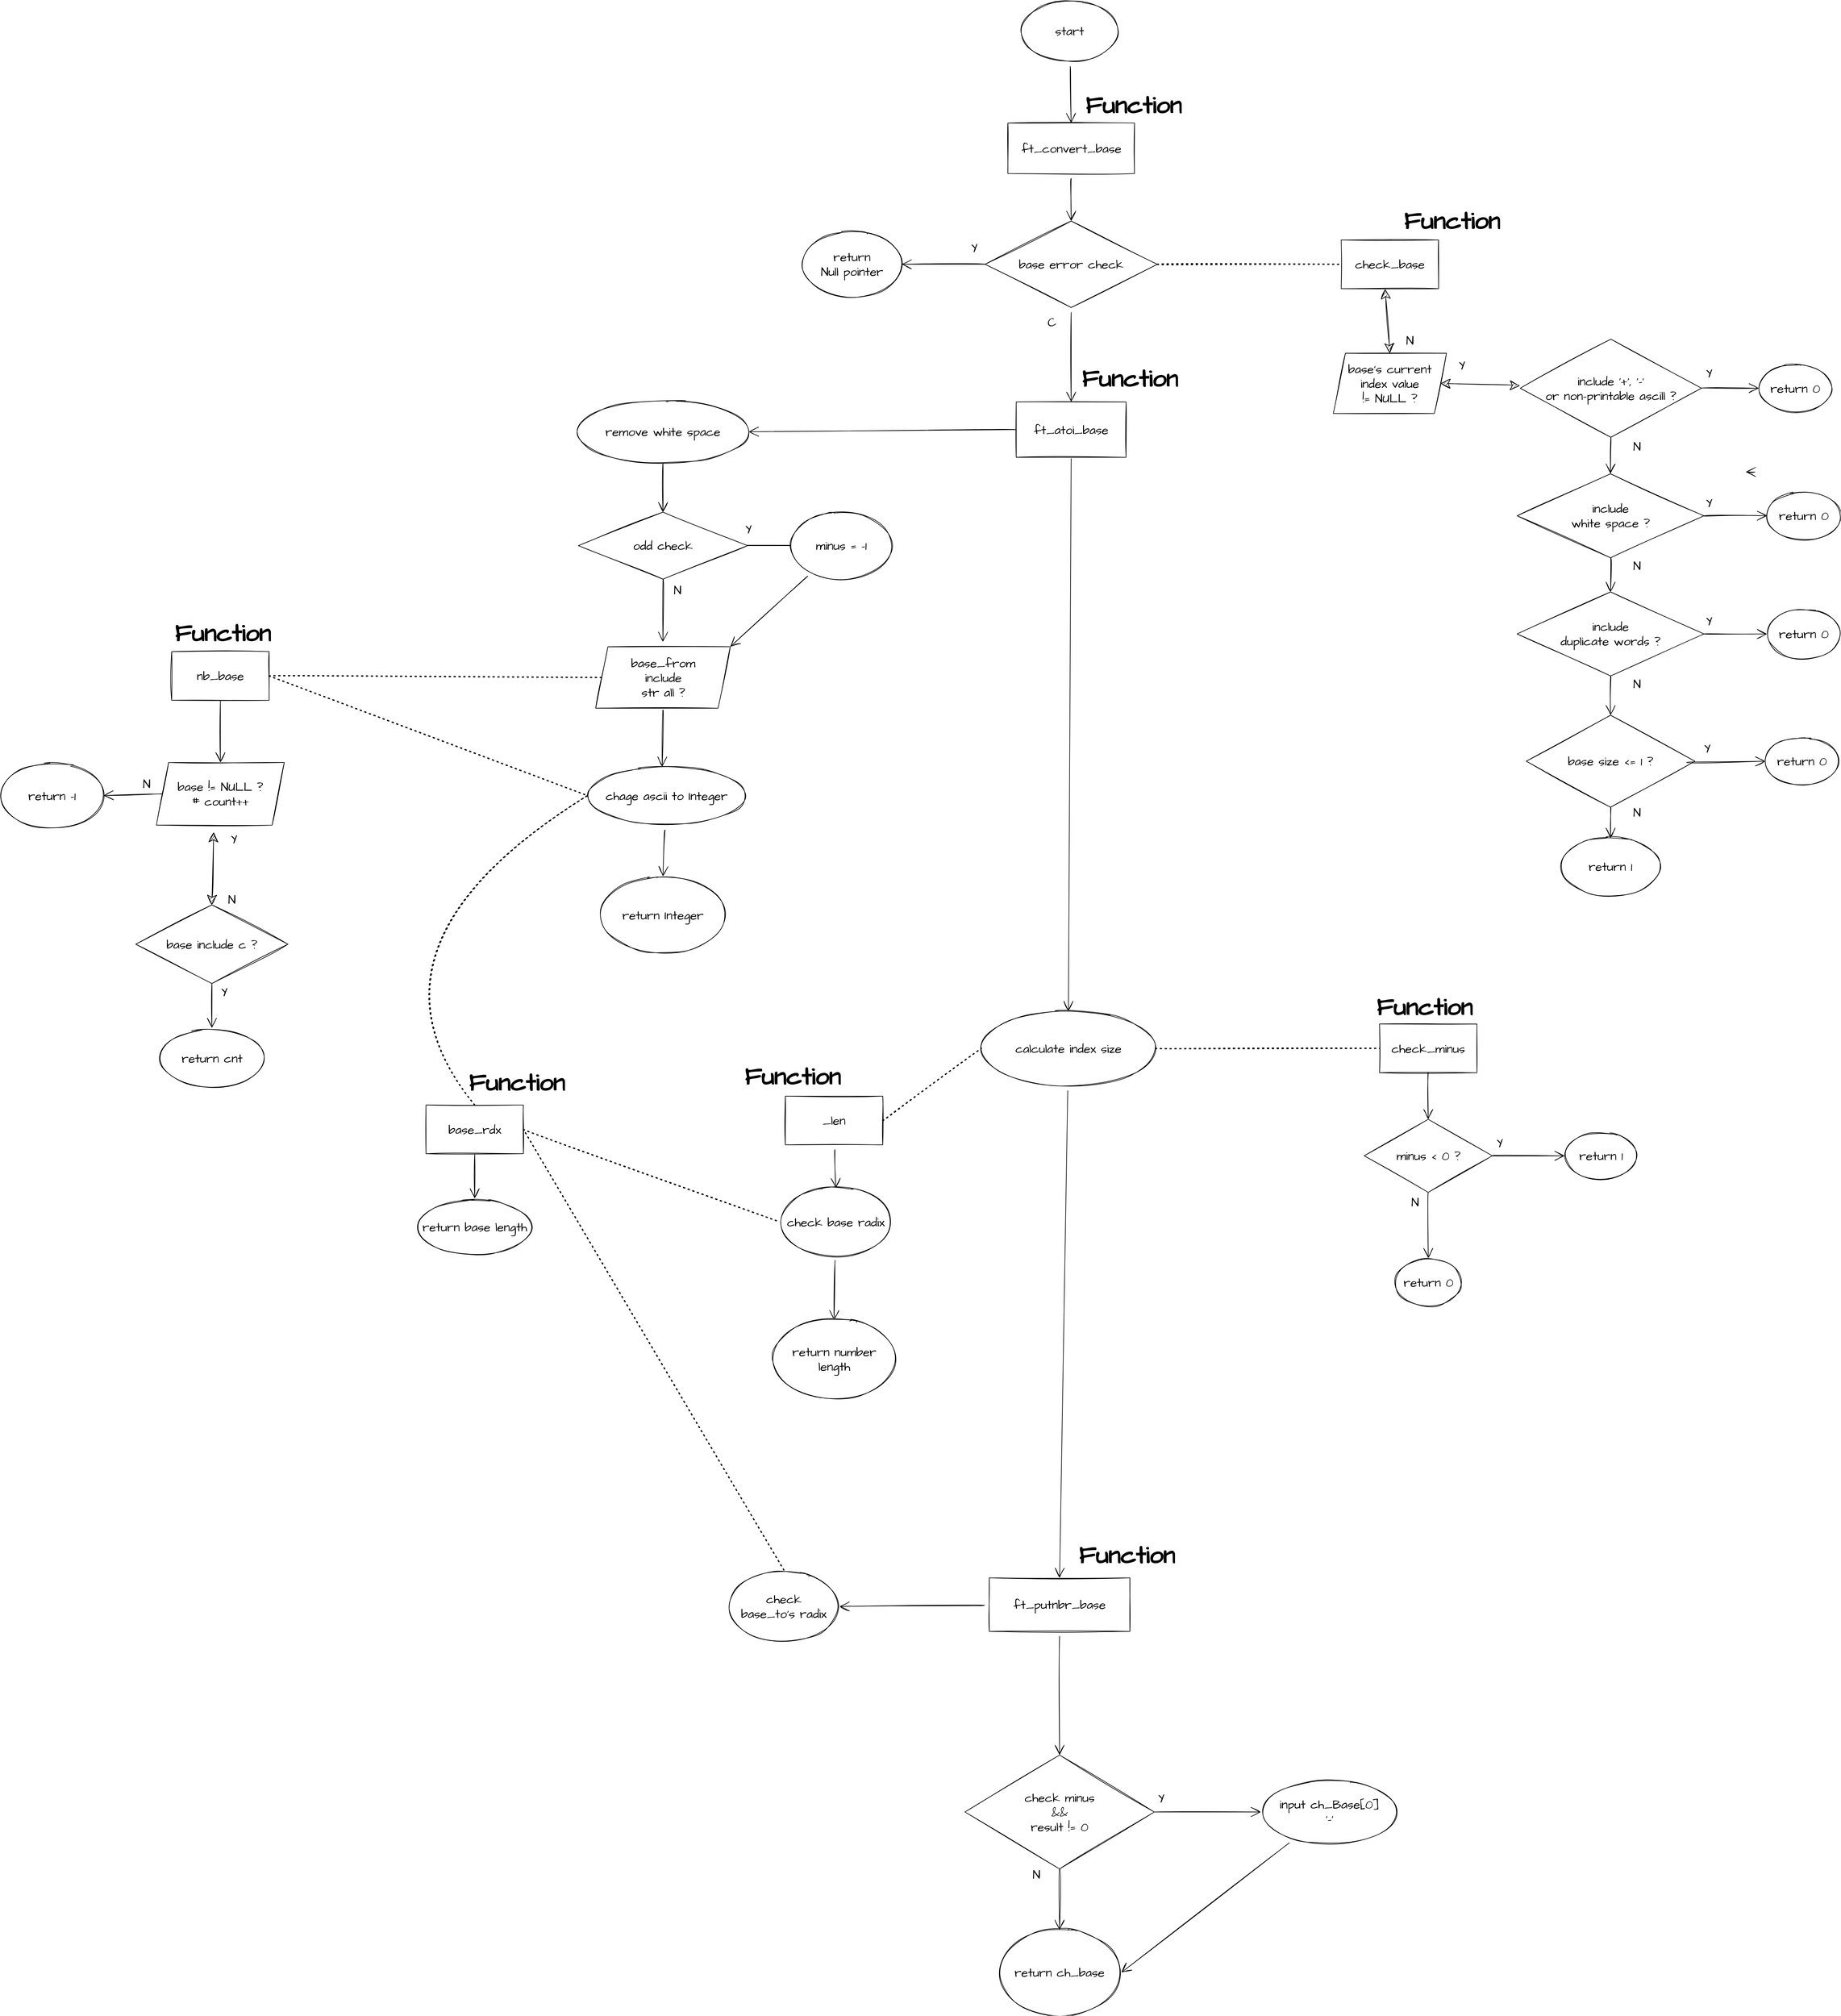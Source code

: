 <mxfile version="15.7.3" type="device"><diagram id="veEC_JtIz8u9BzYLYW18" name="페이지-1"><mxGraphModel dx="7887" dy="3720" grid="0" gridSize="10" guides="1" tooltips="1" connect="1" arrows="1" fold="1" page="0" pageScale="1" pageWidth="1200" pageHeight="1920" math="0" shadow="0"><root><mxCell id="0"/><mxCell id="1" parent="0"/><mxCell id="jV8zGRwDedwBna2_HU00-13" style="edgeStyle=none;curved=1;rounded=0;sketch=1;hachureGap=4;orthogonalLoop=1;jettySize=auto;html=1;entryX=0.5;entryY=0;entryDx=0;entryDy=0;fontFamily=Architects Daughter;fontSource=https%3A%2F%2Ffonts.googleapis.com%2Fcss%3Ffamily%3DArchitects%2BDaughter;fontSize=16;endArrow=open;startSize=14;endSize=14;sourcePerimeterSpacing=8;targetPerimeterSpacing=8;" parent="1" source="jV8zGRwDedwBna2_HU00-1" target="jV8zGRwDedwBna2_HU00-12" edge="1"><mxGeometry relative="1" as="geometry"/></mxCell><mxCell id="jV8zGRwDedwBna2_HU00-1" value="ft_convert_base" style="rounded=0;whiteSpace=wrap;html=1;sketch=1;hachureGap=4;fontFamily=Architects Daughter;fontSource=https%3A%2F%2Ffonts.googleapis.com%2Fcss%3Ffamily%3DArchitects%2BDaughter;fontSize=20;" parent="1" vertex="1"><mxGeometry x="183.5" y="-97" width="208" height="83" as="geometry"/></mxCell><mxCell id="jV8zGRwDedwBna2_HU00-112" style="edgeStyle=none;curved=1;rounded=0;sketch=1;hachureGap=4;orthogonalLoop=1;jettySize=auto;html=1;fontFamily=Architects Daughter;fontSource=https%3A%2F%2Ffonts.googleapis.com%2Fcss%3Ffamily%3DArchitects%2BDaughter;fontSize=16;endArrow=open;startSize=14;endSize=14;sourcePerimeterSpacing=8;targetPerimeterSpacing=8;entryX=0.5;entryY=0;entryDx=0;entryDy=0;" parent="1" source="jV8zGRwDedwBna2_HU00-2" target="6cKVBumlgFAwgVIyyJhV-28" edge="1"><mxGeometry relative="1" as="geometry"><mxPoint x="270" y="2570" as="targetPoint"/></mxGeometry></mxCell><mxCell id="jV8zGRwDedwBna2_HU00-114" style="edgeStyle=none;curved=1;rounded=0;sketch=1;hachureGap=4;orthogonalLoop=1;jettySize=auto;html=1;entryX=1;entryY=0.5;entryDx=0;entryDy=0;fontFamily=Architects Daughter;fontSource=https%3A%2F%2Ffonts.googleapis.com%2Fcss%3Ffamily%3DArchitects%2BDaughter;fontSize=16;endArrow=open;startSize=14;endSize=14;sourcePerimeterSpacing=8;targetPerimeterSpacing=8;" parent="1" source="jV8zGRwDedwBna2_HU00-2" target="6cKVBumlgFAwgVIyyJhV-24" edge="1"><mxGeometry relative="1" as="geometry"><mxPoint x="-119.0" y="2363.5" as="targetPoint"/></mxGeometry></mxCell><mxCell id="jV8zGRwDedwBna2_HU00-2" value="ft_putnbr_base" style="rounded=0;whiteSpace=wrap;html=1;sketch=1;hachureGap=4;fontFamily=Architects Daughter;fontSource=https%3A%2F%2Ffonts.googleapis.com%2Fcss%3Ffamily%3DArchitects%2BDaughter;fontSize=20;" parent="1" vertex="1"><mxGeometry x="153" y="2292" width="231" height="88" as="geometry"/></mxCell><mxCell id="jV8zGRwDedwBna2_HU00-99" style="edgeStyle=none;curved=1;rounded=0;sketch=1;hachureGap=4;orthogonalLoop=1;jettySize=auto;html=1;exitX=0.5;exitY=1;exitDx=0;exitDy=0;entryX=0.5;entryY=0;entryDx=0;entryDy=0;fontFamily=Architects Daughter;fontSource=https%3A%2F%2Ffonts.googleapis.com%2Fcss%3Ffamily%3DArchitects%2BDaughter;fontSize=16;endArrow=open;startSize=14;endSize=14;sourcePerimeterSpacing=8;targetPerimeterSpacing=8;" parent="1" source="jV8zGRwDedwBna2_HU00-3" target="jV8zGRwDedwBna2_HU00-98" edge="1"><mxGeometry relative="1" as="geometry"/></mxCell><mxCell id="jV8zGRwDedwBna2_HU00-3" value="check_minus" style="rounded=0;whiteSpace=wrap;html=1;sketch=1;hachureGap=4;fontFamily=Architects Daughter;fontSource=https%3A%2F%2Ffonts.googleapis.com%2Fcss%3Ffamily%3DArchitects%2BDaughter;fontSize=20;" parent="1" vertex="1"><mxGeometry x="794" y="1382.5" width="160" height="80" as="geometry"/></mxCell><mxCell id="jV8zGRwDedwBna2_HU00-49" style="edgeStyle=none;curved=1;rounded=0;sketch=1;hachureGap=4;orthogonalLoop=1;jettySize=auto;html=1;exitX=0;exitY=0.5;exitDx=0;exitDy=0;entryX=1;entryY=0.5;entryDx=0;entryDy=0;fontFamily=Architects Daughter;fontSource=https%3A%2F%2Ffonts.googleapis.com%2Fcss%3Ffamily%3DArchitects%2BDaughter;fontSize=16;endArrow=open;startSize=14;endSize=14;sourcePerimeterSpacing=8;targetPerimeterSpacing=8;" parent="1" source="jV8zGRwDedwBna2_HU00-4" target="jV8zGRwDedwBna2_HU00-48" edge="1"><mxGeometry relative="1" as="geometry"/></mxCell><mxCell id="jV8zGRwDedwBna2_HU00-84" style="edgeStyle=none;curved=1;rounded=0;sketch=1;hachureGap=4;orthogonalLoop=1;jettySize=auto;html=1;exitX=0.5;exitY=1;exitDx=0;exitDy=0;entryX=0.5;entryY=0;entryDx=0;entryDy=0;fontFamily=Architects Daughter;fontSource=https%3A%2F%2Ffonts.googleapis.com%2Fcss%3Ffamily%3DArchitects%2BDaughter;fontSize=16;endArrow=open;startSize=14;endSize=14;sourcePerimeterSpacing=8;targetPerimeterSpacing=8;" parent="1" source="jV8zGRwDedwBna2_HU00-4" target="jV8zGRwDedwBna2_HU00-83" edge="1"><mxGeometry relative="1" as="geometry"/></mxCell><mxCell id="jV8zGRwDedwBna2_HU00-4" value="ft_atoi_base" style="rounded=0;whiteSpace=wrap;html=1;sketch=1;hachureGap=4;fontFamily=Architects Daughter;fontSource=https%3A%2F%2Ffonts.googleapis.com%2Fcss%3Ffamily%3DArchitects%2BDaughter;fontSize=20;" parent="1" vertex="1"><mxGeometry x="197.25" y="361" width="180.5" height="91" as="geometry"/></mxCell><mxCell id="jV8zGRwDedwBna2_HU00-68" style="edgeStyle=none;curved=1;rounded=0;sketch=1;hachureGap=4;orthogonalLoop=1;jettySize=auto;html=1;exitX=0.5;exitY=1;exitDx=0;exitDy=0;entryX=0.5;entryY=0;entryDx=0;entryDy=0;fontFamily=Architects Daughter;fontSource=https%3A%2F%2Ffonts.googleapis.com%2Fcss%3Ffamily%3DArchitects%2BDaughter;fontSize=16;endArrow=open;startSize=14;endSize=14;sourcePerimeterSpacing=8;targetPerimeterSpacing=8;" parent="1" source="jV8zGRwDedwBna2_HU00-5" target="jV8zGRwDedwBna2_HU00-66" edge="1"><mxGeometry relative="1" as="geometry"/></mxCell><mxCell id="jV8zGRwDedwBna2_HU00-5" value="nb_base" style="rounded=0;whiteSpace=wrap;html=1;sketch=1;hachureGap=4;fontFamily=Architects Daughter;fontSource=https%3A%2F%2Ffonts.googleapis.com%2Fcss%3Ffamily%3DArchitects%2BDaughter;fontSize=20;" parent="1" vertex="1"><mxGeometry x="-1190" y="771" width="160" height="80" as="geometry"/></mxCell><mxCell id="jV8zGRwDedwBna2_HU00-6" value="check_base" style="rounded=0;whiteSpace=wrap;html=1;sketch=1;hachureGap=4;fontFamily=Architects Daughter;fontSource=https%3A%2F%2Ffonts.googleapis.com%2Fcss%3Ffamily%3DArchitects%2BDaughter;fontSize=20;" parent="1" vertex="1"><mxGeometry x="731" y="95" width="160" height="80" as="geometry"/></mxCell><mxCell id="jV8zGRwDedwBna2_HU00-88" style="edgeStyle=none;curved=1;rounded=0;sketch=1;hachureGap=4;orthogonalLoop=1;jettySize=auto;html=1;exitX=0.5;exitY=1;exitDx=0;exitDy=0;entryX=0.5;entryY=0;entryDx=0;entryDy=0;fontFamily=Architects Daughter;fontSource=https%3A%2F%2Ffonts.googleapis.com%2Fcss%3Ffamily%3DArchitects%2BDaughter;fontSize=16;endArrow=open;startSize=14;endSize=14;sourcePerimeterSpacing=8;targetPerimeterSpacing=8;" parent="1" source="6cKVBumlgFAwgVIyyJhV-11" target="jV8zGRwDedwBna2_HU00-89" edge="1"><mxGeometry relative="1" as="geometry"><mxPoint x="-1065.25" y="1915" as="targetPoint"/></mxGeometry></mxCell><mxCell id="6cKVBumlgFAwgVIyyJhV-19" style="edgeStyle=none;curved=1;rounded=0;sketch=1;hachureGap=4;orthogonalLoop=1;jettySize=auto;html=1;entryX=0.5;entryY=0;entryDx=0;entryDy=0;fontFamily=Architects Daughter;fontSource=https%3A%2F%2Ffonts.googleapis.com%2Fcss%3Ffamily%3DArchitects%2BDaughter;fontSize=16;endArrow=open;startSize=14;endSize=14;sourcePerimeterSpacing=8;targetPerimeterSpacing=8;" edge="1" parent="1" source="jV8zGRwDedwBna2_HU00-7" target="6cKVBumlgFAwgVIyyJhV-17"><mxGeometry relative="1" as="geometry"/></mxCell><mxCell id="jV8zGRwDedwBna2_HU00-7" value="_len" style="rounded=0;whiteSpace=wrap;html=1;sketch=1;hachureGap=4;fontFamily=Architects Daughter;fontSource=https%3A%2F%2Ffonts.googleapis.com%2Fcss%3Ffamily%3DArchitects%2BDaughter;fontSize=20;" parent="1" vertex="1"><mxGeometry x="-182" y="1501" width="160" height="80" as="geometry"/></mxCell><mxCell id="jV8zGRwDedwBna2_HU00-9" style="edgeStyle=none;curved=1;rounded=0;sketch=1;hachureGap=4;orthogonalLoop=1;jettySize=auto;html=1;entryX=0.5;entryY=0;entryDx=0;entryDy=0;fontFamily=Architects Daughter;fontSource=https%3A%2F%2Ffonts.googleapis.com%2Fcss%3Ffamily%3DArchitects%2BDaughter;fontSize=16;endArrow=open;startSize=14;endSize=14;sourcePerimeterSpacing=8;targetPerimeterSpacing=8;" parent="1" source="jV8zGRwDedwBna2_HU00-8" target="jV8zGRwDedwBna2_HU00-1" edge="1"><mxGeometry relative="1" as="geometry"/></mxCell><mxCell id="jV8zGRwDedwBna2_HU00-8" value="start" style="ellipse;whiteSpace=wrap;html=1;sketch=1;hachureGap=4;fontFamily=Architects Daughter;fontSource=https%3A%2F%2Ffonts.googleapis.com%2Fcss%3Ffamily%3DArchitects%2BDaughter;fontSize=20;" parent="1" vertex="1"><mxGeometry x="205" y="-298" width="160" height="100" as="geometry"/></mxCell><mxCell id="jV8zGRwDedwBna2_HU00-11" value="&lt;h1&gt;Function&lt;/h1&gt;" style="text;html=1;strokeColor=none;fillColor=none;spacing=5;spacingTop=-20;whiteSpace=wrap;overflow=hidden;rounded=0;sketch=1;hachureGap=4;fontFamily=Architects Daughter;fontSource=https%3A%2F%2Ffonts.googleapis.com%2Fcss%3Ffamily%3DArchitects%2BDaughter;fontSize=20;" parent="1" vertex="1"><mxGeometry x="306" y="-165" width="181" height="80" as="geometry"/></mxCell><mxCell id="jV8zGRwDedwBna2_HU00-15" style="edgeStyle=none;curved=1;rounded=0;sketch=1;hachureGap=4;orthogonalLoop=1;jettySize=auto;html=1;entryX=0.5;entryY=0;entryDx=0;entryDy=0;fontFamily=Architects Daughter;fontSource=https%3A%2F%2Ffonts.googleapis.com%2Fcss%3Ffamily%3DArchitects%2BDaughter;fontSize=16;endArrow=open;startSize=14;endSize=14;sourcePerimeterSpacing=8;targetPerimeterSpacing=8;" parent="1" source="jV8zGRwDedwBna2_HU00-12" target="jV8zGRwDedwBna2_HU00-4" edge="1"><mxGeometry relative="1" as="geometry"/></mxCell><mxCell id="jV8zGRwDedwBna2_HU00-20" style="edgeStyle=none;curved=1;rounded=0;sketch=1;hachureGap=4;orthogonalLoop=1;jettySize=auto;html=1;exitX=0;exitY=0.5;exitDx=0;exitDy=0;entryX=1;entryY=0.5;entryDx=0;entryDy=0;fontFamily=Architects Daughter;fontSource=https%3A%2F%2Ffonts.googleapis.com%2Fcss%3Ffamily%3DArchitects%2BDaughter;fontSize=16;endArrow=open;startSize=14;endSize=14;sourcePerimeterSpacing=8;targetPerimeterSpacing=8;" parent="1" source="jV8zGRwDedwBna2_HU00-12" target="jV8zGRwDedwBna2_HU00-19" edge="1"><mxGeometry relative="1" as="geometry"/></mxCell><mxCell id="jV8zGRwDedwBna2_HU00-12" value="base error check" style="rhombus;whiteSpace=wrap;html=1;sketch=1;hachureGap=4;fontFamily=Architects Daughter;fontSource=https%3A%2F%2Ffonts.googleapis.com%2Fcss%3Ffamily%3DArchitects%2BDaughter;fontSize=20;" parent="1" vertex="1"><mxGeometry x="146" y="64" width="283" height="142" as="geometry"/></mxCell><mxCell id="jV8zGRwDedwBna2_HU00-14" value="" style="endArrow=none;dashed=1;html=1;dashPattern=1 3;strokeWidth=2;rounded=0;sketch=1;hachureGap=4;fontFamily=Architects Daughter;fontSource=https%3A%2F%2Ffonts.googleapis.com%2Fcss%3Ffamily%3DArchitects%2BDaughter;fontSize=16;startSize=14;endSize=14;sourcePerimeterSpacing=8;targetPerimeterSpacing=8;curved=1;exitX=1;exitY=0.5;exitDx=0;exitDy=0;entryX=0;entryY=0.5;entryDx=0;entryDy=0;" parent="1" source="jV8zGRwDedwBna2_HU00-12" target="jV8zGRwDedwBna2_HU00-6" edge="1"><mxGeometry width="50" height="50" relative="1" as="geometry"><mxPoint x="317" y="426" as="sourcePoint"/><mxPoint x="367" y="376" as="targetPoint"/></mxGeometry></mxCell><mxCell id="jV8zGRwDedwBna2_HU00-16" value="&lt;h1&gt;Function&lt;/h1&gt;" style="text;html=1;strokeColor=none;fillColor=none;spacing=5;spacingTop=-20;whiteSpace=wrap;overflow=hidden;rounded=0;sketch=1;hachureGap=4;fontFamily=Architects Daughter;fontSource=https%3A%2F%2Ffonts.googleapis.com%2Fcss%3Ffamily%3DArchitects%2BDaughter;fontSize=20;" parent="1" vertex="1"><mxGeometry x="300" y="284" width="181" height="80" as="geometry"/></mxCell><mxCell id="jV8zGRwDedwBna2_HU00-17" value="&lt;h1&gt;Function&lt;/h1&gt;" style="text;html=1;strokeColor=none;fillColor=none;spacing=5;spacingTop=-20;whiteSpace=wrap;overflow=hidden;rounded=0;sketch=1;hachureGap=4;fontFamily=Architects Daughter;fontSource=https%3A%2F%2Ffonts.googleapis.com%2Fcss%3Ffamily%3DArchitects%2BDaughter;fontSize=20;" parent="1" vertex="1"><mxGeometry x="829" y="25" width="181" height="80" as="geometry"/></mxCell><mxCell id="jV8zGRwDedwBna2_HU00-18" value="Y" style="text;html=1;strokeColor=none;fillColor=none;align=center;verticalAlign=middle;whiteSpace=wrap;rounded=0;sketch=1;hachureGap=4;fontFamily=Architects Daughter;fontSource=https%3A%2F%2Ffonts.googleapis.com%2Fcss%3Ffamily%3DArchitects%2BDaughter;fontSize=20;" parent="1" vertex="1"><mxGeometry x="95" y="85" width="67" height="46" as="geometry"/></mxCell><mxCell id="jV8zGRwDedwBna2_HU00-19" value="return&lt;br&gt;Null pointer" style="ellipse;whiteSpace=wrap;html=1;sketch=1;hachureGap=4;fontFamily=Architects Daughter;fontSource=https%3A%2F%2Ffonts.googleapis.com%2Fcss%3Ffamily%3DArchitects%2BDaughter;fontSize=20;" parent="1" vertex="1"><mxGeometry x="-154" y="81.5" width="163" height="107" as="geometry"/></mxCell><mxCell id="jV8zGRwDedwBna2_HU00-21" value="C" style="text;html=1;strokeColor=none;fillColor=none;align=center;verticalAlign=middle;whiteSpace=wrap;rounded=0;sketch=1;hachureGap=4;fontFamily=Architects Daughter;fontSource=https%3A%2F%2Ffonts.googleapis.com%2Fcss%3Ffamily%3DArchitects%2BDaughter;fontSize=20;" parent="1" vertex="1"><mxGeometry x="226" y="215" width="60" height="30" as="geometry"/></mxCell><mxCell id="jV8zGRwDedwBna2_HU00-22" value="base's current&lt;br&gt;index value&lt;br&gt;!= NULL ?" style="shape=parallelogram;perimeter=parallelogramPerimeter;whiteSpace=wrap;html=1;fixedSize=1;sketch=1;hachureGap=4;fontFamily=Architects Daughter;fontSource=https%3A%2F%2Ffonts.googleapis.com%2Fcss%3Ffamily%3DArchitects%2BDaughter;fontSize=20;" parent="1" vertex="1"><mxGeometry x="718" y="281" width="186" height="99" as="geometry"/></mxCell><mxCell id="jV8zGRwDedwBna2_HU00-32" style="edgeStyle=none;curved=1;rounded=0;sketch=1;hachureGap=4;orthogonalLoop=1;jettySize=auto;html=1;exitX=1;exitY=0.5;exitDx=0;exitDy=0;entryX=0;entryY=0.5;entryDx=0;entryDy=0;fontFamily=Architects Daughter;fontSource=https%3A%2F%2Ffonts.googleapis.com%2Fcss%3Ffamily%3DArchitects%2BDaughter;fontSize=16;endArrow=open;startSize=14;endSize=14;sourcePerimeterSpacing=8;targetPerimeterSpacing=8;" parent="1" source="jV8zGRwDedwBna2_HU00-24" target="jV8zGRwDedwBna2_HU00-31" edge="1"><mxGeometry relative="1" as="geometry"/></mxCell><mxCell id="jV8zGRwDedwBna2_HU00-34" style="edgeStyle=none;curved=1;rounded=0;sketch=1;hachureGap=4;orthogonalLoop=1;jettySize=auto;html=1;exitX=0.5;exitY=1;exitDx=0;exitDy=0;fontFamily=Architects Daughter;fontSource=https%3A%2F%2Ffonts.googleapis.com%2Fcss%3Ffamily%3DArchitects%2BDaughter;fontSize=16;endArrow=open;startSize=14;endSize=14;sourcePerimeterSpacing=8;targetPerimeterSpacing=8;entryX=0.5;entryY=0;entryDx=0;entryDy=0;" parent="1" source="jV8zGRwDedwBna2_HU00-24" target="6cKVBumlgFAwgVIyyJhV-4" edge="1"><mxGeometry relative="1" as="geometry"><mxPoint x="1132" y="457" as="targetPoint"/></mxGeometry></mxCell><mxCell id="jV8zGRwDedwBna2_HU00-24" value="include '+', '-'&lt;br&gt;or non-printable ascill ?" style="rhombus;whiteSpace=wrap;html=1;sketch=1;hachureGap=4;fontFamily=Architects Daughter;fontSource=https%3A%2F%2Ffonts.googleapis.com%2Fcss%3Ffamily%3DArchitects%2BDaughter;fontSize=20;" parent="1" vertex="1"><mxGeometry x="1025" y="258" width="298" height="161" as="geometry"/></mxCell><mxCell id="jV8zGRwDedwBna2_HU00-27" value="" style="endArrow=classic;startArrow=classic;html=1;rounded=0;sketch=1;hachureGap=4;fontFamily=Architects Daughter;fontSource=https%3A%2F%2Ffonts.googleapis.com%2Fcss%3Ffamily%3DArchitects%2BDaughter;fontSize=16;startSize=14;endSize=14;sourcePerimeterSpacing=8;targetPerimeterSpacing=8;curved=1;entryX=1;entryY=0.5;entryDx=0;entryDy=0;" parent="1" source="jV8zGRwDedwBna2_HU00-24" target="jV8zGRwDedwBna2_HU00-22" edge="1"><mxGeometry width="50" height="50" relative="1" as="geometry"><mxPoint x="317" y="376" as="sourcePoint"/><mxPoint x="367" y="326" as="targetPoint"/></mxGeometry></mxCell><mxCell id="jV8zGRwDedwBna2_HU00-28" value="" style="endArrow=classic;startArrow=classic;html=1;rounded=0;sketch=1;hachureGap=4;fontFamily=Architects Daughter;fontSource=https%3A%2F%2Ffonts.googleapis.com%2Fcss%3Ffamily%3DArchitects%2BDaughter;fontSize=16;startSize=14;endSize=14;sourcePerimeterSpacing=8;targetPerimeterSpacing=8;curved=1;exitX=0.5;exitY=0;exitDx=0;exitDy=0;entryX=0.451;entryY=1.007;entryDx=0;entryDy=0;entryPerimeter=0;" parent="1" source="jV8zGRwDedwBna2_HU00-22" target="jV8zGRwDedwBna2_HU00-6" edge="1"><mxGeometry width="50" height="50" relative="1" as="geometry"><mxPoint x="317" y="376" as="sourcePoint"/><mxPoint x="367" y="326" as="targetPoint"/></mxGeometry></mxCell><mxCell id="jV8zGRwDedwBna2_HU00-29" value="N" style="text;html=1;strokeColor=none;fillColor=none;align=center;verticalAlign=middle;whiteSpace=wrap;rounded=0;sketch=1;hachureGap=4;fontFamily=Architects Daughter;fontSource=https%3A%2F%2Ffonts.googleapis.com%2Fcss%3Ffamily%3DArchitects%2BDaughter;fontSize=20;" parent="1" vertex="1"><mxGeometry x="814" y="245" width="60" height="30" as="geometry"/></mxCell><mxCell id="jV8zGRwDedwBna2_HU00-30" value="Y" style="text;html=1;strokeColor=none;fillColor=none;align=center;verticalAlign=middle;whiteSpace=wrap;rounded=0;sketch=1;hachureGap=4;fontFamily=Architects Daughter;fontSource=https%3A%2F%2Ffonts.googleapis.com%2Fcss%3Ffamily%3DArchitects%2BDaughter;fontSize=20;" parent="1" vertex="1"><mxGeometry x="896" y="278" width="67" height="46" as="geometry"/></mxCell><mxCell id="jV8zGRwDedwBna2_HU00-31" value="return 0" style="ellipse;whiteSpace=wrap;html=1;sketch=1;hachureGap=4;fontFamily=Architects Daughter;fontSource=https%3A%2F%2Ffonts.googleapis.com%2Fcss%3Ffamily%3DArchitects%2BDaughter;fontSize=20;" parent="1" vertex="1"><mxGeometry x="1417" y="298.5" width="120" height="80" as="geometry"/></mxCell><mxCell id="jV8zGRwDedwBna2_HU00-43" style="edgeStyle=none;curved=1;rounded=0;sketch=1;hachureGap=4;orthogonalLoop=1;jettySize=auto;html=1;exitX=0.5;exitY=1;exitDx=0;exitDy=0;entryX=0.5;entryY=0;entryDx=0;entryDy=0;fontFamily=Architects Daughter;fontSource=https%3A%2F%2Ffonts.googleapis.com%2Fcss%3Ffamily%3DArchitects%2BDaughter;fontSize=16;endArrow=open;startSize=14;endSize=14;sourcePerimeterSpacing=8;targetPerimeterSpacing=8;" parent="1" source="jV8zGRwDedwBna2_HU00-33" target="jV8zGRwDedwBna2_HU00-42" edge="1"><mxGeometry relative="1" as="geometry"/></mxCell><mxCell id="jV8zGRwDedwBna2_HU00-33" value="include&lt;br&gt;duplicate words ?" style="rhombus;whiteSpace=wrap;html=1;sketch=1;hachureGap=4;fontFamily=Architects Daughter;fontSource=https%3A%2F%2Ffonts.googleapis.com%2Fcss%3Ffamily%3DArchitects%2BDaughter;fontSize=20;" parent="1" vertex="1"><mxGeometry x="1020" y="673" width="307" height="138" as="geometry"/></mxCell><mxCell id="jV8zGRwDedwBna2_HU00-35" value="Y" style="text;html=1;strokeColor=none;fillColor=none;align=center;verticalAlign=middle;whiteSpace=wrap;rounded=0;sketch=1;hachureGap=4;fontFamily=Architects Daughter;fontSource=https%3A%2F%2Ffonts.googleapis.com%2Fcss%3Ffamily%3DArchitects%2BDaughter;fontSize=20;" parent="1" vertex="1"><mxGeometry x="1302" y="291" width="67" height="46" as="geometry"/></mxCell><mxCell id="jV8zGRwDedwBna2_HU00-37" style="edgeStyle=none;curved=1;rounded=0;sketch=1;hachureGap=4;orthogonalLoop=1;jettySize=auto;html=1;exitX=1;exitY=0.5;exitDx=0;exitDy=0;entryX=0;entryY=0.5;entryDx=0;entryDy=0;fontFamily=Architects Daughter;fontSource=https%3A%2F%2Ffonts.googleapis.com%2Fcss%3Ffamily%3DArchitects%2BDaughter;fontSize=16;endArrow=open;startSize=14;endSize=14;sourcePerimeterSpacing=8;targetPerimeterSpacing=8;" parent="1" source="jV8zGRwDedwBna2_HU00-33" target="jV8zGRwDedwBna2_HU00-38" edge="1"><mxGeometry relative="1" as="geometry"><mxPoint x="1336.5" y="742.0" as="sourcePoint"/></mxGeometry></mxCell><mxCell id="jV8zGRwDedwBna2_HU00-38" value="return 0" style="ellipse;whiteSpace=wrap;html=1;sketch=1;hachureGap=4;fontFamily=Architects Daughter;fontSource=https%3A%2F%2Ffonts.googleapis.com%2Fcss%3Ffamily%3DArchitects%2BDaughter;fontSize=20;" parent="1" vertex="1"><mxGeometry x="1430.5" y="702" width="120" height="80" as="geometry"/></mxCell><mxCell id="jV8zGRwDedwBna2_HU00-39" value="Y" style="text;html=1;strokeColor=none;fillColor=none;align=center;verticalAlign=middle;whiteSpace=wrap;rounded=0;sketch=1;hachureGap=4;fontFamily=Architects Daughter;fontSource=https%3A%2F%2Ffonts.googleapis.com%2Fcss%3Ffamily%3DArchitects%2BDaughter;fontSize=20;" parent="1" vertex="1"><mxGeometry x="1301.5" y="698" width="67" height="46" as="geometry"/></mxCell><mxCell id="jV8zGRwDedwBna2_HU00-40" value="return 1" style="ellipse;whiteSpace=wrap;html=1;sketch=1;hachureGap=4;fontFamily=Architects Daughter;fontSource=https%3A%2F%2Ffonts.googleapis.com%2Fcss%3Ffamily%3DArchitects%2BDaughter;fontSize=20;" parent="1" vertex="1"><mxGeometry x="1092" y="1077" width="163" height="94" as="geometry"/></mxCell><mxCell id="jV8zGRwDedwBna2_HU00-47" style="edgeStyle=none;curved=1;rounded=0;sketch=1;hachureGap=4;orthogonalLoop=1;jettySize=auto;html=1;exitX=0.5;exitY=1;exitDx=0;exitDy=0;entryX=0.5;entryY=0;entryDx=0;entryDy=0;fontFamily=Architects Daughter;fontSource=https%3A%2F%2Ffonts.googleapis.com%2Fcss%3Ffamily%3DArchitects%2BDaughter;fontSize=16;endArrow=open;startSize=14;endSize=14;sourcePerimeterSpacing=8;targetPerimeterSpacing=8;" parent="1" source="jV8zGRwDedwBna2_HU00-42" target="jV8zGRwDedwBna2_HU00-40" edge="1"><mxGeometry relative="1" as="geometry"/></mxCell><mxCell id="jV8zGRwDedwBna2_HU00-42" value="base size &amp;lt;= 1 ?" style="rhombus;whiteSpace=wrap;html=1;sketch=1;hachureGap=4;fontFamily=Architects Daughter;fontSource=https%3A%2F%2Ffonts.googleapis.com%2Fcss%3Ffamily%3DArchitects%2BDaughter;fontSize=20;" parent="1" vertex="1"><mxGeometry x="1035" y="875.5" width="277" height="151" as="geometry"/></mxCell><mxCell id="jV8zGRwDedwBna2_HU00-44" style="edgeStyle=none;curved=1;rounded=0;sketch=1;hachureGap=4;orthogonalLoop=1;jettySize=auto;html=1;exitX=0;exitY=1;exitDx=0;exitDy=0;entryX=0;entryY=0.5;entryDx=0;entryDy=0;fontFamily=Architects Daughter;fontSource=https%3A%2F%2Ffonts.googleapis.com%2Fcss%3Ffamily%3DArchitects%2BDaughter;fontSize=16;endArrow=open;startSize=14;endSize=14;sourcePerimeterSpacing=8;targetPerimeterSpacing=8;" parent="1" source="jV8zGRwDedwBna2_HU00-46" target="jV8zGRwDedwBna2_HU00-45" edge="1"><mxGeometry relative="1" as="geometry"><mxPoint x="1324" y="951" as="sourcePoint"/></mxGeometry></mxCell><mxCell id="jV8zGRwDedwBna2_HU00-45" value="return 0" style="ellipse;whiteSpace=wrap;html=1;sketch=1;hachureGap=4;fontFamily=Architects Daughter;fontSource=https%3A%2F%2Ffonts.googleapis.com%2Fcss%3Ffamily%3DArchitects%2BDaughter;fontSize=20;" parent="1" vertex="1"><mxGeometry x="1427.5" y="911" width="120" height="80" as="geometry"/></mxCell><mxCell id="jV8zGRwDedwBna2_HU00-46" value="Y" style="text;html=1;strokeColor=none;fillColor=none;align=center;verticalAlign=middle;whiteSpace=wrap;rounded=0;sketch=1;hachureGap=4;fontFamily=Architects Daughter;fontSource=https%3A%2F%2Ffonts.googleapis.com%2Fcss%3Ffamily%3DArchitects%2BDaughter;fontSize=20;" parent="1" vertex="1"><mxGeometry x="1298.5" y="907" width="67" height="46" as="geometry"/></mxCell><mxCell id="jV8zGRwDedwBna2_HU00-51" style="edgeStyle=none;curved=1;rounded=0;sketch=1;hachureGap=4;orthogonalLoop=1;jettySize=auto;html=1;exitX=0.5;exitY=1;exitDx=0;exitDy=0;entryX=0.5;entryY=0;entryDx=0;entryDy=0;fontFamily=Architects Daughter;fontSource=https%3A%2F%2Ffonts.googleapis.com%2Fcss%3Ffamily%3DArchitects%2BDaughter;fontSize=16;endArrow=open;startSize=14;endSize=14;sourcePerimeterSpacing=8;targetPerimeterSpacing=8;" parent="1" source="jV8zGRwDedwBna2_HU00-48" target="jV8zGRwDedwBna2_HU00-50" edge="1"><mxGeometry relative="1" as="geometry"/></mxCell><mxCell id="jV8zGRwDedwBna2_HU00-48" value="remove white space" style="ellipse;whiteSpace=wrap;html=1;sketch=1;hachureGap=4;fontFamily=Architects Daughter;fontSource=https%3A%2F%2Ffonts.googleapis.com%2Fcss%3Ffamily%3DArchitects%2BDaughter;fontSize=20;" parent="1" vertex="1"><mxGeometry x="-524" y="358" width="282" height="104" as="geometry"/></mxCell><mxCell id="jV8zGRwDedwBna2_HU00-53" style="edgeStyle=none;curved=1;rounded=0;sketch=1;hachureGap=4;orthogonalLoop=1;jettySize=auto;html=1;exitX=0;exitY=0.5;exitDx=0;exitDy=0;entryX=1;entryY=0.5;entryDx=0;entryDy=0;fontFamily=Architects Daughter;fontSource=https%3A%2F%2Ffonts.googleapis.com%2Fcss%3Ffamily%3DArchitects%2BDaughter;fontSize=16;endArrow=open;startSize=14;endSize=14;sourcePerimeterSpacing=8;targetPerimeterSpacing=8;" parent="1" source="jV8zGRwDedwBna2_HU00-50" target="jV8zGRwDedwBna2_HU00-52" edge="1"><mxGeometry relative="1" as="geometry"/></mxCell><mxCell id="jV8zGRwDedwBna2_HU00-57" style="edgeStyle=none;curved=1;rounded=0;sketch=1;hachureGap=4;orthogonalLoop=1;jettySize=auto;html=1;exitX=0.5;exitY=1;exitDx=0;exitDy=0;fontFamily=Architects Daughter;fontSource=https%3A%2F%2Ffonts.googleapis.com%2Fcss%3Ffamily%3DArchitects%2BDaughter;fontSize=16;endArrow=open;startSize=14;endSize=14;sourcePerimeterSpacing=8;targetPerimeterSpacing=8;" parent="1" source="jV8zGRwDedwBna2_HU00-50" target="jV8zGRwDedwBna2_HU00-56" edge="1"><mxGeometry relative="1" as="geometry"/></mxCell><mxCell id="jV8zGRwDedwBna2_HU00-50" value="odd check" style="rhombus;whiteSpace=wrap;html=1;sketch=1;hachureGap=4;fontFamily=Architects Daughter;fontSource=https%3A%2F%2Ffonts.googleapis.com%2Fcss%3Ffamily%3DArchitects%2BDaughter;fontSize=20;" parent="1" vertex="1"><mxGeometry x="-522" y="542" width="278" height="110" as="geometry"/></mxCell><mxCell id="jV8zGRwDedwBna2_HU00-61" style="edgeStyle=none;curved=1;rounded=0;sketch=1;hachureGap=4;orthogonalLoop=1;jettySize=auto;html=1;entryX=1;entryY=0;entryDx=0;entryDy=0;fontFamily=Architects Daughter;fontSource=https%3A%2F%2Ffonts.googleapis.com%2Fcss%3Ffamily%3DArchitects%2BDaughter;fontSize=16;endArrow=open;startSize=14;endSize=14;sourcePerimeterSpacing=8;targetPerimeterSpacing=8;" parent="1" source="jV8zGRwDedwBna2_HU00-52" target="jV8zGRwDedwBna2_HU00-56" edge="1"><mxGeometry relative="1" as="geometry"/></mxCell><mxCell id="jV8zGRwDedwBna2_HU00-52" value="minus = -1" style="ellipse;whiteSpace=wrap;html=1;sketch=1;hachureGap=4;fontFamily=Architects Daughter;fontSource=https%3A%2F%2Ffonts.googleapis.com%2Fcss%3Ffamily%3DArchitects%2BDaughter;fontSize=20;" parent="1" vertex="1"><mxGeometry x="-173" y="542" width="166" height="110" as="geometry"/></mxCell><mxCell id="jV8zGRwDedwBna2_HU00-54" value="Y" style="text;html=1;strokeColor=none;fillColor=none;align=center;verticalAlign=middle;whiteSpace=wrap;rounded=0;sketch=1;hachureGap=4;fontFamily=Architects Daughter;fontSource=https%3A%2F%2Ffonts.googleapis.com%2Fcss%3Ffamily%3DArchitects%2BDaughter;fontSize=20;" parent="1" vertex="1"><mxGeometry x="-276" y="547" width="67" height="46" as="geometry"/></mxCell><mxCell id="jV8zGRwDedwBna2_HU00-55" value="&lt;h1&gt;Function&lt;/h1&gt;" style="text;html=1;strokeColor=none;fillColor=none;spacing=5;spacingTop=-20;whiteSpace=wrap;overflow=hidden;rounded=0;sketch=1;hachureGap=4;fontFamily=Architects Daughter;fontSource=https%3A%2F%2Ffonts.googleapis.com%2Fcss%3Ffamily%3DArchitects%2BDaughter;fontSize=20;" parent="1" vertex="1"><mxGeometry x="-1190" y="702" width="181" height="80" as="geometry"/></mxCell><mxCell id="jV8zGRwDedwBna2_HU00-64" style="edgeStyle=none;curved=1;rounded=0;sketch=1;hachureGap=4;orthogonalLoop=1;jettySize=auto;html=1;exitX=0.5;exitY=1;exitDx=0;exitDy=0;entryX=0.472;entryY=0.01;entryDx=0;entryDy=0;entryPerimeter=0;fontFamily=Architects Daughter;fontSource=https%3A%2F%2Ffonts.googleapis.com%2Fcss%3Ffamily%3DArchitects%2BDaughter;fontSize=16;endArrow=open;startSize=14;endSize=14;sourcePerimeterSpacing=8;targetPerimeterSpacing=8;" parent="1" source="jV8zGRwDedwBna2_HU00-56" target="jV8zGRwDedwBna2_HU00-63" edge="1"><mxGeometry relative="1" as="geometry"/></mxCell><mxCell id="jV8zGRwDedwBna2_HU00-56" value="base_from&lt;br&gt;include&lt;br&gt;str all ?" style="shape=parallelogram;perimeter=parallelogramPerimeter;whiteSpace=wrap;html=1;fixedSize=1;sketch=1;hachureGap=4;fontFamily=Architects Daughter;fontSource=https%3A%2F%2Ffonts.googleapis.com%2Fcss%3Ffamily%3DArchitects%2BDaughter;fontSize=20;" parent="1" vertex="1"><mxGeometry x="-493.5" y="763" width="221" height="101" as="geometry"/></mxCell><mxCell id="jV8zGRwDedwBna2_HU00-62" value="" style="endArrow=none;dashed=1;html=1;dashPattern=1 3;strokeWidth=2;rounded=0;sketch=1;hachureGap=4;fontFamily=Architects Daughter;fontSource=https%3A%2F%2Ffonts.googleapis.com%2Fcss%3Ffamily%3DArchitects%2BDaughter;fontSize=16;startSize=14;endSize=14;sourcePerimeterSpacing=8;targetPerimeterSpacing=8;curved=1;exitX=1;exitY=0.5;exitDx=0;exitDy=0;entryX=0;entryY=0.5;entryDx=0;entryDy=0;" parent="1" source="jV8zGRwDedwBna2_HU00-5" target="jV8zGRwDedwBna2_HU00-56" edge="1"><mxGeometry width="50" height="50" relative="1" as="geometry"><mxPoint x="-410" y="569" as="sourcePoint"/><mxPoint x="-360" y="519" as="targetPoint"/></mxGeometry></mxCell><mxCell id="jV8zGRwDedwBna2_HU00-82" style="edgeStyle=none;curved=1;rounded=0;sketch=1;hachureGap=4;orthogonalLoop=1;jettySize=auto;html=1;entryX=0.5;entryY=0;entryDx=0;entryDy=0;fontFamily=Architects Daughter;fontSource=https%3A%2F%2Ffonts.googleapis.com%2Fcss%3Ffamily%3DArchitects%2BDaughter;fontSize=16;endArrow=open;startSize=14;endSize=14;sourcePerimeterSpacing=8;targetPerimeterSpacing=8;" parent="1" source="jV8zGRwDedwBna2_HU00-63" target="jV8zGRwDedwBna2_HU00-81" edge="1"><mxGeometry relative="1" as="geometry"/></mxCell><mxCell id="jV8zGRwDedwBna2_HU00-63" value="chage ascii to Integer" style="ellipse;whiteSpace=wrap;html=1;sketch=1;hachureGap=4;fontFamily=Architects Daughter;fontSource=https%3A%2F%2Ffonts.googleapis.com%2Fcss%3Ffamily%3DArchitects%2BDaughter;fontSize=20;" parent="1" vertex="1"><mxGeometry x="-507" y="959" width="260" height="97" as="geometry"/></mxCell><mxCell id="jV8zGRwDedwBna2_HU00-65" value="" style="endArrow=none;dashed=1;html=1;dashPattern=1 3;strokeWidth=2;rounded=0;sketch=1;hachureGap=4;fontFamily=Architects Daughter;fontSource=https%3A%2F%2Ffonts.googleapis.com%2Fcss%3Ffamily%3DArchitects%2BDaughter;fontSize=16;startSize=14;endSize=14;sourcePerimeterSpacing=8;targetPerimeterSpacing=8;curved=1;exitX=1;exitY=0.5;exitDx=0;exitDy=0;entryX=0;entryY=0.5;entryDx=0;entryDy=0;" parent="1" source="jV8zGRwDedwBna2_HU00-5" target="jV8zGRwDedwBna2_HU00-63" edge="1"><mxGeometry width="50" height="50" relative="1" as="geometry"><mxPoint x="-410" y="973" as="sourcePoint"/><mxPoint x="-525" y="997" as="targetPoint"/></mxGeometry></mxCell><mxCell id="jV8zGRwDedwBna2_HU00-70" style="edgeStyle=none;curved=1;rounded=0;sketch=1;hachureGap=4;orthogonalLoop=1;jettySize=auto;html=1;exitX=0;exitY=0.5;exitDx=0;exitDy=0;entryX=1;entryY=0.5;entryDx=0;entryDy=0;fontFamily=Architects Daughter;fontSource=https%3A%2F%2Ffonts.googleapis.com%2Fcss%3Ffamily%3DArchitects%2BDaughter;fontSize=16;endArrow=open;startSize=14;endSize=14;sourcePerimeterSpacing=8;targetPerimeterSpacing=8;" parent="1" source="jV8zGRwDedwBna2_HU00-66" target="jV8zGRwDedwBna2_HU00-69" edge="1"><mxGeometry relative="1" as="geometry"/></mxCell><mxCell id="jV8zGRwDedwBna2_HU00-66" value="base != NULL ?&lt;br&gt;# count++" style="shape=parallelogram;perimeter=parallelogramPerimeter;whiteSpace=wrap;html=1;fixedSize=1;sketch=1;hachureGap=4;fontFamily=Architects Daughter;fontSource=https%3A%2F%2Ffonts.googleapis.com%2Fcss%3Ffamily%3DArchitects%2BDaughter;fontSize=20;" parent="1" vertex="1"><mxGeometry x="-1215" y="953" width="210" height="103" as="geometry"/></mxCell><mxCell id="jV8zGRwDedwBna2_HU00-69" value="return -1" style="ellipse;whiteSpace=wrap;html=1;sketch=1;hachureGap=4;fontFamily=Architects Daughter;fontSource=https%3A%2F%2Ffonts.googleapis.com%2Fcss%3Ffamily%3DArchitects%2BDaughter;fontSize=20;" parent="1" vertex="1"><mxGeometry x="-1471" y="955.5" width="169" height="104" as="geometry"/></mxCell><mxCell id="jV8zGRwDedwBna2_HU00-78" style="edgeStyle=none;curved=1;rounded=0;sketch=1;hachureGap=4;orthogonalLoop=1;jettySize=auto;html=1;exitX=0.5;exitY=1;exitDx=0;exitDy=0;entryX=0.5;entryY=0;entryDx=0;entryDy=0;fontFamily=Architects Daughter;fontSource=https%3A%2F%2Ffonts.googleapis.com%2Fcss%3Ffamily%3DArchitects%2BDaughter;fontSize=16;endArrow=open;startSize=14;endSize=14;sourcePerimeterSpacing=8;targetPerimeterSpacing=8;" parent="1" source="jV8zGRwDedwBna2_HU00-71" target="jV8zGRwDedwBna2_HU00-76" edge="1"><mxGeometry relative="1" as="geometry"/></mxCell><mxCell id="jV8zGRwDedwBna2_HU00-71" value="base include c ?" style="rhombus;whiteSpace=wrap;html=1;sketch=1;hachureGap=4;fontFamily=Architects Daughter;fontSource=https%3A%2F%2Ffonts.googleapis.com%2Fcss%3Ffamily%3DArchitects%2BDaughter;fontSize=20;" parent="1" vertex="1"><mxGeometry x="-1249" y="1187" width="250" height="129" as="geometry"/></mxCell><mxCell id="jV8zGRwDedwBna2_HU00-73" value="N" style="text;html=1;strokeColor=none;fillColor=none;align=center;verticalAlign=middle;whiteSpace=wrap;rounded=0;sketch=1;hachureGap=4;fontFamily=Architects Daughter;fontSource=https%3A%2F%2Ffonts.googleapis.com%2Fcss%3Ffamily%3DArchitects%2BDaughter;fontSize=20;" parent="1" vertex="1"><mxGeometry x="-389" y="655" width="60" height="30" as="geometry"/></mxCell><mxCell id="jV8zGRwDedwBna2_HU00-74" value="Y" style="text;html=1;strokeColor=none;fillColor=none;align=center;verticalAlign=middle;whiteSpace=wrap;rounded=0;sketch=1;hachureGap=4;fontFamily=Architects Daughter;fontSource=https%3A%2F%2Ffonts.googleapis.com%2Fcss%3Ffamily%3DArchitects%2BDaughter;fontSize=20;" parent="1" vertex="1"><mxGeometry x="-1121" y="1056" width="67" height="46" as="geometry"/></mxCell><mxCell id="jV8zGRwDedwBna2_HU00-75" value="N" style="text;html=1;strokeColor=none;fillColor=none;align=center;verticalAlign=middle;whiteSpace=wrap;rounded=0;sketch=1;hachureGap=4;fontFamily=Architects Daughter;fontSource=https%3A%2F%2Ffonts.googleapis.com%2Fcss%3Ffamily%3DArchitects%2BDaughter;fontSize=20;" parent="1" vertex="1"><mxGeometry x="-1261" y="973" width="60" height="30" as="geometry"/></mxCell><mxCell id="jV8zGRwDedwBna2_HU00-76" value="return cnt" style="ellipse;whiteSpace=wrap;html=1;sketch=1;hachureGap=4;fontFamily=Architects Daughter;fontSource=https%3A%2F%2Ffonts.googleapis.com%2Fcss%3Ffamily%3DArchitects%2BDaughter;fontSize=20;" parent="1" vertex="1"><mxGeometry x="-1209.5" y="1389" width="171" height="99" as="geometry"/></mxCell><mxCell id="jV8zGRwDedwBna2_HU00-77" value="" style="endArrow=classic;startArrow=classic;html=1;rounded=0;sketch=1;hachureGap=4;fontFamily=Architects Daughter;fontSource=https%3A%2F%2Ffonts.googleapis.com%2Fcss%3Ffamily%3DArchitects%2BDaughter;fontSize=16;startSize=14;endSize=14;sourcePerimeterSpacing=8;targetPerimeterSpacing=8;curved=1;exitX=0.5;exitY=0;exitDx=0;exitDy=0;entryX=0;entryY=0.25;entryDx=0;entryDy=0;" parent="1" source="jV8zGRwDedwBna2_HU00-71" target="jV8zGRwDedwBna2_HU00-74" edge="1"><mxGeometry width="50" height="50" relative="1" as="geometry"><mxPoint x="-861" y="1116" as="sourcePoint"/><mxPoint x="-811" y="1066" as="targetPoint"/></mxGeometry></mxCell><mxCell id="jV8zGRwDedwBna2_HU00-79" value="N" style="text;html=1;strokeColor=none;fillColor=none;align=center;verticalAlign=middle;whiteSpace=wrap;rounded=0;sketch=1;hachureGap=4;fontFamily=Architects Daughter;fontSource=https%3A%2F%2Ffonts.googleapis.com%2Fcss%3Ffamily%3DArchitects%2BDaughter;fontSize=20;" parent="1" vertex="1"><mxGeometry x="-1121" y="1163" width="60" height="30" as="geometry"/></mxCell><mxCell id="jV8zGRwDedwBna2_HU00-80" value="Y" style="text;html=1;strokeColor=none;fillColor=none;align=center;verticalAlign=middle;whiteSpace=wrap;rounded=0;sketch=1;hachureGap=4;fontFamily=Architects Daughter;fontSource=https%3A%2F%2Ffonts.googleapis.com%2Fcss%3Ffamily%3DArchitects%2BDaughter;fontSize=20;" parent="1" vertex="1"><mxGeometry x="-1137" y="1307" width="67" height="46" as="geometry"/></mxCell><mxCell id="jV8zGRwDedwBna2_HU00-81" value="return Integer" style="ellipse;whiteSpace=wrap;html=1;sketch=1;hachureGap=4;fontFamily=Architects Daughter;fontSource=https%3A%2F%2Ffonts.googleapis.com%2Fcss%3Ffamily%3DArchitects%2BDaughter;fontSize=20;" parent="1" vertex="1"><mxGeometry x="-486" y="1140" width="206" height="127" as="geometry"/></mxCell><mxCell id="jV8zGRwDedwBna2_HU00-109" style="edgeStyle=none;curved=1;rounded=0;sketch=1;hachureGap=4;orthogonalLoop=1;jettySize=auto;html=1;entryX=0.5;entryY=0;entryDx=0;entryDy=0;fontFamily=Architects Daughter;fontSource=https%3A%2F%2Ffonts.googleapis.com%2Fcss%3Ffamily%3DArchitects%2BDaughter;fontSize=16;endArrow=open;startSize=14;endSize=14;sourcePerimeterSpacing=8;targetPerimeterSpacing=8;" parent="1" source="jV8zGRwDedwBna2_HU00-83" target="jV8zGRwDedwBna2_HU00-2" edge="1"><mxGeometry relative="1" as="geometry"/></mxCell><mxCell id="jV8zGRwDedwBna2_HU00-83" value="calculate index size" style="ellipse;whiteSpace=wrap;html=1;sketch=1;hachureGap=4;fontFamily=Architects Daughter;fontSource=https%3A%2F%2Ffonts.googleapis.com%2Fcss%3Ffamily%3DArchitects%2BDaughter;fontSize=20;" parent="1" vertex="1"><mxGeometry x="140" y="1361" width="286" height="123" as="geometry"/></mxCell><mxCell id="jV8zGRwDedwBna2_HU00-86" value="" style="endArrow=none;dashed=1;html=1;dashPattern=1 3;strokeWidth=2;rounded=0;sketch=1;hachureGap=4;fontFamily=Architects Daughter;fontSource=https%3A%2F%2Ffonts.googleapis.com%2Fcss%3Ffamily%3DArchitects%2BDaughter;fontSize=16;startSize=14;endSize=14;sourcePerimeterSpacing=8;targetPerimeterSpacing=8;curved=1;entryX=0;entryY=0.5;entryDx=0;entryDy=0;exitX=1;exitY=0.5;exitDx=0;exitDy=0;" parent="1" source="jV8zGRwDedwBna2_HU00-83" target="jV8zGRwDedwBna2_HU00-3" edge="1"><mxGeometry width="50" height="50" relative="1" as="geometry"><mxPoint x="160" y="1648" as="sourcePoint"/><mxPoint x="210" y="1598" as="targetPoint"/></mxGeometry></mxCell><mxCell id="jV8zGRwDedwBna2_HU00-89" value="return base length" style="ellipse;whiteSpace=wrap;html=1;sketch=1;hachureGap=4;fontFamily=Architects Daughter;fontSource=https%3A%2F%2Ffonts.googleapis.com%2Fcss%3Ffamily%3DArchitects%2BDaughter;fontSize=20;" parent="1" vertex="1"><mxGeometry x="-786" y="1669" width="187.5" height="94" as="geometry"/></mxCell><mxCell id="jV8zGRwDedwBna2_HU00-98" value="minus &amp;lt; 0 ?" style="rhombus;whiteSpace=wrap;html=1;sketch=1;hachureGap=4;fontFamily=Architects Daughter;fontSource=https%3A%2F%2Ffonts.googleapis.com%2Fcss%3Ffamily%3DArchitects%2BDaughter;fontSize=20;" parent="1" vertex="1"><mxGeometry x="768.75" y="1539" width="210.5" height="120" as="geometry"/></mxCell><mxCell id="jV8zGRwDedwBna2_HU00-100" style="edgeStyle=none;curved=1;rounded=0;sketch=1;hachureGap=4;orthogonalLoop=1;jettySize=auto;html=1;exitX=1;exitY=0.5;exitDx=0;exitDy=0;entryX=0;entryY=0.5;entryDx=0;entryDy=0;fontFamily=Architects Daughter;fontSource=https%3A%2F%2Ffonts.googleapis.com%2Fcss%3Ffamily%3DArchitects%2BDaughter;fontSize=16;endArrow=open;startSize=14;endSize=14;sourcePerimeterSpacing=8;targetPerimeterSpacing=8;" parent="1" source="jV8zGRwDedwBna2_HU00-98" target="jV8zGRwDedwBna2_HU00-101" edge="1"><mxGeometry relative="1" as="geometry"><mxPoint x="1011.5" y="1583" as="sourcePoint"/></mxGeometry></mxCell><mxCell id="jV8zGRwDedwBna2_HU00-101" value="return 1" style="ellipse;whiteSpace=wrap;html=1;sketch=1;hachureGap=4;fontFamily=Architects Daughter;fontSource=https%3A%2F%2Ffonts.googleapis.com%2Fcss%3Ffamily%3DArchitects%2BDaughter;fontSize=20;" parent="1" vertex="1"><mxGeometry x="1098" y="1559" width="120" height="80" as="geometry"/></mxCell><mxCell id="jV8zGRwDedwBna2_HU00-102" value="Y" style="text;html=1;strokeColor=none;fillColor=none;align=center;verticalAlign=middle;whiteSpace=wrap;rounded=0;sketch=1;hachureGap=4;fontFamily=Architects Daughter;fontSource=https%3A%2F%2Ffonts.googleapis.com%2Fcss%3Ffamily%3DArchitects%2BDaughter;fontSize=20;" parent="1" vertex="1"><mxGeometry x="958" y="1555" width="67" height="46" as="geometry"/></mxCell><mxCell id="jV8zGRwDedwBna2_HU00-103" style="edgeStyle=none;curved=1;rounded=0;sketch=1;hachureGap=4;orthogonalLoop=1;jettySize=auto;html=1;exitX=0.5;exitY=1;exitDx=0;exitDy=0;entryX=0.5;entryY=0;entryDx=0;entryDy=0;fontFamily=Architects Daughter;fontSource=https%3A%2F%2Ffonts.googleapis.com%2Fcss%3Ffamily%3DArchitects%2BDaughter;fontSize=16;endArrow=open;startSize=14;endSize=14;sourcePerimeterSpacing=8;targetPerimeterSpacing=8;" parent="1" source="jV8zGRwDedwBna2_HU00-98" target="jV8zGRwDedwBna2_HU00-104" edge="1"><mxGeometry relative="1" as="geometry"><mxPoint x="710.25" y="1808" as="sourcePoint"/></mxGeometry></mxCell><mxCell id="jV8zGRwDedwBna2_HU00-104" value="return 0" style="ellipse;whiteSpace=wrap;html=1;sketch=1;hachureGap=4;fontFamily=Architects Daughter;fontSource=https%3A%2F%2Ffonts.googleapis.com%2Fcss%3Ffamily%3DArchitects%2BDaughter;fontSize=20;" parent="1" vertex="1"><mxGeometry x="818.5" y="1767" width="111" height="80" as="geometry"/></mxCell><mxCell id="jV8zGRwDedwBna2_HU00-105" value="N" style="text;html=1;strokeColor=none;fillColor=none;align=center;verticalAlign=middle;whiteSpace=wrap;rounded=0;sketch=1;hachureGap=4;fontFamily=Architects Daughter;fontSource=https%3A%2F%2Ffonts.googleapis.com%2Fcss%3Ffamily%3DArchitects%2BDaughter;fontSize=20;" parent="1" vertex="1"><mxGeometry x="818.5" y="1652" width="67" height="46" as="geometry"/></mxCell><mxCell id="jV8zGRwDedwBna2_HU00-106" value="&lt;h1&gt;Function&lt;/h1&gt;" style="text;html=1;strokeColor=none;fillColor=none;spacing=5;spacingTop=-20;whiteSpace=wrap;overflow=hidden;rounded=0;sketch=1;hachureGap=4;fontFamily=Architects Daughter;fontSource=https%3A%2F%2Ffonts.googleapis.com%2Fcss%3Ffamily%3DArchitects%2BDaughter;fontSize=20;" parent="1" vertex="1"><mxGeometry x="-254" y="1430" width="181" height="80" as="geometry"/></mxCell><mxCell id="jV8zGRwDedwBna2_HU00-107" value="&lt;h1&gt;Function&lt;/h1&gt;" style="text;html=1;strokeColor=none;fillColor=none;spacing=5;spacingTop=-20;whiteSpace=wrap;overflow=hidden;rounded=0;sketch=1;hachureGap=4;fontFamily=Architects Daughter;fontSource=https%3A%2F%2Ffonts.googleapis.com%2Fcss%3Ffamily%3DArchitects%2BDaughter;fontSize=20;" parent="1" vertex="1"><mxGeometry x="783.5" y="1316" width="181" height="80" as="geometry"/></mxCell><mxCell id="jV8zGRwDedwBna2_HU00-111" value="return ch_base" style="ellipse;whiteSpace=wrap;html=1;sketch=1;hachureGap=4;fontFamily=Architects Daughter;fontSource=https%3A%2F%2Ffonts.googleapis.com%2Fcss%3Ffamily%3DArchitects%2BDaughter;fontSize=20;" parent="1" vertex="1"><mxGeometry x="167" y="2870" width="203" height="140" as="geometry"/></mxCell><mxCell id="1bEPtvgpwdCKRfWi06By-1" value="&lt;h1&gt;Function&lt;/h1&gt;" style="text;html=1;strokeColor=none;fillColor=none;spacing=5;spacingTop=-20;whiteSpace=wrap;overflow=hidden;rounded=0;sketch=1;hachureGap=4;fontFamily=Architects Daughter;fontSource=https://fonts.googleapis.com/css?family=Architects+Daughter;fontSize=20;" parent="1" vertex="1"><mxGeometry x="295" y="2216" width="181" height="80" as="geometry"/></mxCell><mxCell id="6cKVBumlgFAwgVIyyJhV-1" value="N" style="text;html=1;strokeColor=none;fillColor=none;align=center;verticalAlign=middle;whiteSpace=wrap;rounded=0;sketch=1;hachureGap=4;fontFamily=Architects Daughter;fontSource=https%3A%2F%2Ffonts.googleapis.com%2Fcss%3Ffamily%3DArchitects%2BDaughter;fontSize=20;" vertex="1" parent="1"><mxGeometry x="1186.5" y="809" width="60" height="30" as="geometry"/></mxCell><mxCell id="6cKVBumlgFAwgVIyyJhV-2" value="N" style="text;html=1;strokeColor=none;fillColor=none;align=center;verticalAlign=middle;whiteSpace=wrap;rounded=0;sketch=1;hachureGap=4;fontFamily=Architects Daughter;fontSource=https%3A%2F%2Ffonts.googleapis.com%2Fcss%3Ffamily%3DArchitects%2BDaughter;fontSize=20;" vertex="1" parent="1"><mxGeometry x="1186.5" y="1020" width="60" height="30" as="geometry"/></mxCell><mxCell id="6cKVBumlgFAwgVIyyJhV-3" style="edgeStyle=none;curved=1;rounded=0;sketch=1;hachureGap=4;orthogonalLoop=1;jettySize=auto;html=1;exitX=0.5;exitY=1;exitDx=0;exitDy=0;entryX=0.5;entryY=0;entryDx=0;entryDy=0;fontFamily=Architects Daughter;fontSource=https%3A%2F%2Ffonts.googleapis.com%2Fcss%3Ffamily%3DArchitects%2BDaughter;fontSize=16;endArrow=open;startSize=14;endSize=14;sourcePerimeterSpacing=8;targetPerimeterSpacing=8;" edge="1" parent="1" source="6cKVBumlgFAwgVIyyJhV-4" target="jV8zGRwDedwBna2_HU00-33"><mxGeometry relative="1" as="geometry"><mxPoint x="1173.5" y="681.5" as="targetPoint"/></mxGeometry></mxCell><mxCell id="6cKVBumlgFAwgVIyyJhV-4" value="include&lt;br&gt;white space ?" style="rhombus;whiteSpace=wrap;html=1;sketch=1;hachureGap=4;fontFamily=Architects Daughter;fontSource=https%3A%2F%2Ffonts.googleapis.com%2Fcss%3Ffamily%3DArchitects%2BDaughter;fontSize=20;" vertex="1" parent="1"><mxGeometry x="1020" y="479" width="307" height="138" as="geometry"/></mxCell><mxCell id="6cKVBumlgFAwgVIyyJhV-5" style="edgeStyle=none;curved=1;rounded=0;sketch=1;hachureGap=4;orthogonalLoop=1;jettySize=auto;html=1;exitX=1;exitY=0.5;exitDx=0;exitDy=0;entryX=0;entryY=0.5;entryDx=0;entryDy=0;fontFamily=Architects Daughter;fontSource=https%3A%2F%2Ffonts.googleapis.com%2Fcss%3Ffamily%3DArchitects%2BDaughter;fontSize=16;endArrow=open;startSize=14;endSize=14;sourcePerimeterSpacing=8;targetPerimeterSpacing=8;" edge="1" parent="1" source="6cKVBumlgFAwgVIyyJhV-4" target="6cKVBumlgFAwgVIyyJhV-6"><mxGeometry relative="1" as="geometry"><mxPoint x="1336.5" y="548.0" as="sourcePoint"/></mxGeometry></mxCell><mxCell id="6cKVBumlgFAwgVIyyJhV-6" value="return 0" style="ellipse;whiteSpace=wrap;html=1;sketch=1;hachureGap=4;fontFamily=Architects Daughter;fontSource=https%3A%2F%2Ffonts.googleapis.com%2Fcss%3Ffamily%3DArchitects%2BDaughter;fontSize=20;" vertex="1" parent="1"><mxGeometry x="1430.5" y="508" width="120" height="80" as="geometry"/></mxCell><mxCell id="6cKVBumlgFAwgVIyyJhV-7" value="Y" style="text;html=1;strokeColor=none;fillColor=none;align=center;verticalAlign=middle;whiteSpace=wrap;rounded=0;sketch=1;hachureGap=4;fontFamily=Architects Daughter;fontSource=https%3A%2F%2Ffonts.googleapis.com%2Fcss%3Ffamily%3DArchitects%2BDaughter;fontSize=20;" vertex="1" parent="1"><mxGeometry x="1301.5" y="504" width="67" height="46" as="geometry"/></mxCell><mxCell id="6cKVBumlgFAwgVIyyJhV-8" value="N" style="text;html=1;strokeColor=none;fillColor=none;align=center;verticalAlign=middle;whiteSpace=wrap;rounded=0;sketch=1;hachureGap=4;fontFamily=Architects Daughter;fontSource=https%3A%2F%2Ffonts.googleapis.com%2Fcss%3Ffamily%3DArchitects%2BDaughter;fontSize=20;" vertex="1" parent="1"><mxGeometry x="1186.5" y="615" width="60" height="30" as="geometry"/></mxCell><mxCell id="6cKVBumlgFAwgVIyyJhV-9" style="edgeStyle=none;curved=1;rounded=0;sketch=1;hachureGap=4;orthogonalLoop=1;jettySize=auto;html=1;exitX=0.75;exitY=1;exitDx=0;exitDy=0;entryX=0.5;entryY=1;entryDx=0;entryDy=0;fontFamily=Architects Daughter;fontSource=https%3A%2F%2Ffonts.googleapis.com%2Fcss%3Ffamily%3DArchitects%2BDaughter;fontSize=16;endArrow=open;startSize=14;endSize=14;sourcePerimeterSpacing=8;targetPerimeterSpacing=8;" edge="1" parent="1"><mxGeometry relative="1" as="geometry"><mxPoint x="1410.5" y="476" as="sourcePoint"/><mxPoint x="1395.5" y="476" as="targetPoint"/></mxGeometry></mxCell><mxCell id="6cKVBumlgFAwgVIyyJhV-10" value="N" style="text;html=1;strokeColor=none;fillColor=none;align=center;verticalAlign=middle;whiteSpace=wrap;rounded=0;sketch=1;hachureGap=4;fontFamily=Architects Daughter;fontSource=https%3A%2F%2Ffonts.googleapis.com%2Fcss%3Ffamily%3DArchitects%2BDaughter;fontSize=20;" vertex="1" parent="1"><mxGeometry x="1186.5" y="419" width="60" height="30" as="geometry"/></mxCell><mxCell id="6cKVBumlgFAwgVIyyJhV-11" value="base_rdx" style="rounded=0;whiteSpace=wrap;html=1;sketch=1;hachureGap=4;fontFamily=Architects Daughter;fontSource=https%3A%2F%2Ffonts.googleapis.com%2Fcss%3Ffamily%3DArchitects%2BDaughter;fontSize=20;" vertex="1" parent="1"><mxGeometry x="-772.25" y="1515.5" width="160" height="80" as="geometry"/></mxCell><mxCell id="6cKVBumlgFAwgVIyyJhV-12" value="&lt;h1&gt;Function&lt;/h1&gt;" style="text;html=1;strokeColor=none;fillColor=none;spacing=5;spacingTop=-20;whiteSpace=wrap;overflow=hidden;rounded=0;sketch=1;hachureGap=4;fontFamily=Architects Daughter;fontSource=https%3A%2F%2Ffonts.googleapis.com%2Fcss%3Ffamily%3DArchitects%2BDaughter;fontSize=20;" vertex="1" parent="1"><mxGeometry x="-707.25" y="1439.5" width="181" height="80" as="geometry"/></mxCell><mxCell id="6cKVBumlgFAwgVIyyJhV-15" value="" style="endArrow=none;dashed=1;html=1;dashPattern=1 3;strokeWidth=2;rounded=0;sketch=1;hachureGap=4;fontFamily=Architects Daughter;fontSource=https%3A%2F%2Ffonts.googleapis.com%2Fcss%3Ffamily%3DArchitects%2BDaughter;fontSize=16;startSize=14;endSize=14;sourcePerimeterSpacing=8;targetPerimeterSpacing=8;curved=1;entryX=0;entryY=0.5;entryDx=0;entryDy=0;exitX=0.5;exitY=0;exitDx=0;exitDy=0;" edge="1" parent="1" source="6cKVBumlgFAwgVIyyJhV-11" target="jV8zGRwDedwBna2_HU00-63"><mxGeometry width="50" height="50" relative="1" as="geometry"><mxPoint x="-541" y="1443" as="sourcePoint"/><mxPoint x="-505" y="1372" as="targetPoint"/><Array as="points"><mxPoint x="-907" y="1253"/></Array></mxGeometry></mxCell><mxCell id="6cKVBumlgFAwgVIyyJhV-22" style="edgeStyle=none;curved=1;rounded=0;sketch=1;hachureGap=4;orthogonalLoop=1;jettySize=auto;html=1;entryX=0.5;entryY=0;entryDx=0;entryDy=0;fontFamily=Architects Daughter;fontSource=https%3A%2F%2Ffonts.googleapis.com%2Fcss%3Ffamily%3DArchitects%2BDaughter;fontSize=16;endArrow=open;startSize=14;endSize=14;sourcePerimeterSpacing=8;targetPerimeterSpacing=8;" edge="1" parent="1" source="6cKVBumlgFAwgVIyyJhV-17" target="6cKVBumlgFAwgVIyyJhV-21"><mxGeometry relative="1" as="geometry"/></mxCell><mxCell id="6cKVBumlgFAwgVIyyJhV-17" value="check base radix" style="ellipse;whiteSpace=wrap;html=1;sketch=1;hachureGap=4;fontFamily=Architects Daughter;fontSource=https%3A%2F%2Ffonts.googleapis.com%2Fcss%3Ffamily%3DArchitects%2BDaughter;fontSize=20;" vertex="1" parent="1"><mxGeometry x="-191" y="1652" width="184" height="111" as="geometry"/></mxCell><mxCell id="6cKVBumlgFAwgVIyyJhV-18" value="" style="endArrow=none;dashed=1;html=1;dashPattern=1 3;strokeWidth=2;rounded=0;sketch=1;hachureGap=4;fontFamily=Architects Daughter;fontSource=https%3A%2F%2Ffonts.googleapis.com%2Fcss%3Ffamily%3DArchitects%2BDaughter;fontSize=16;startSize=14;endSize=14;sourcePerimeterSpacing=8;targetPerimeterSpacing=8;curved=1;entryX=0;entryY=0.5;entryDx=0;entryDy=0;exitX=1;exitY=0.5;exitDx=0;exitDy=0;" edge="1" parent="1" source="6cKVBumlgFAwgVIyyJhV-11" target="6cKVBumlgFAwgVIyyJhV-17"><mxGeometry width="50" height="50" relative="1" as="geometry"><mxPoint x="-555" y="1422" as="sourcePoint"/><mxPoint x="-505" y="1372" as="targetPoint"/></mxGeometry></mxCell><mxCell id="6cKVBumlgFAwgVIyyJhV-20" value="" style="endArrow=none;dashed=1;html=1;dashPattern=1 3;strokeWidth=2;rounded=0;sketch=1;hachureGap=4;fontFamily=Architects Daughter;fontSource=https%3A%2F%2Ffonts.googleapis.com%2Fcss%3Ffamily%3DArchitects%2BDaughter;fontSize=16;startSize=14;endSize=14;sourcePerimeterSpacing=8;targetPerimeterSpacing=8;curved=1;entryX=0;entryY=0.5;entryDx=0;entryDy=0;exitX=1;exitY=0.5;exitDx=0;exitDy=0;" edge="1" parent="1" source="jV8zGRwDedwBna2_HU00-7" target="jV8zGRwDedwBna2_HU00-83"><mxGeometry width="50" height="50" relative="1" as="geometry"><mxPoint x="-555" y="1422" as="sourcePoint"/><mxPoint x="-505" y="1372" as="targetPoint"/></mxGeometry></mxCell><mxCell id="6cKVBumlgFAwgVIyyJhV-21" value="return number&lt;br&gt;length" style="ellipse;whiteSpace=wrap;html=1;sketch=1;hachureGap=4;fontFamily=Architects Daughter;fontSource=https%3A%2F%2Ffonts.googleapis.com%2Fcss%3Ffamily%3DArchitects%2BDaughter;fontSize=20;" vertex="1" parent="1"><mxGeometry x="-205.5" y="1869" width="207" height="127" as="geometry"/></mxCell><mxCell id="6cKVBumlgFAwgVIyyJhV-24" value="check&lt;br&gt;base_to's radix" style="ellipse;whiteSpace=wrap;html=1;sketch=1;hachureGap=4;fontFamily=Architects Daughter;fontSource=https%3A%2F%2Ffonts.googleapis.com%2Fcss%3Ffamily%3DArchitects%2BDaughter;fontSize=20;" vertex="1" parent="1"><mxGeometry x="-276" y="2279" width="183" height="120" as="geometry"/></mxCell><mxCell id="6cKVBumlgFAwgVIyyJhV-25" value="" style="endArrow=none;dashed=1;html=1;dashPattern=1 3;strokeWidth=2;rounded=0;sketch=1;hachureGap=4;fontFamily=Architects Daughter;fontSource=https%3A%2F%2Ffonts.googleapis.com%2Fcss%3Ffamily%3DArchitects%2BDaughter;fontSize=16;startSize=14;endSize=14;sourcePerimeterSpacing=8;targetPerimeterSpacing=8;curved=1;entryX=1;entryY=0.5;entryDx=0;entryDy=0;exitX=0.5;exitY=0;exitDx=0;exitDy=0;" edge="1" parent="1" source="6cKVBumlgFAwgVIyyJhV-24" target="6cKVBumlgFAwgVIyyJhV-11"><mxGeometry width="50" height="50" relative="1" as="geometry"><mxPoint x="110" y="2298" as="sourcePoint"/><mxPoint x="160" y="2248" as="targetPoint"/></mxGeometry></mxCell><mxCell id="6cKVBumlgFAwgVIyyJhV-31" style="edgeStyle=none;curved=1;rounded=0;sketch=1;hachureGap=4;orthogonalLoop=1;jettySize=auto;html=1;entryX=1;entryY=0.5;entryDx=0;entryDy=0;fontFamily=Architects Daughter;fontSource=https%3A%2F%2Ffonts.googleapis.com%2Fcss%3Ffamily%3DArchitects%2BDaughter;fontSize=16;endArrow=open;startSize=14;endSize=14;sourcePerimeterSpacing=8;targetPerimeterSpacing=8;" edge="1" parent="1" source="6cKVBumlgFAwgVIyyJhV-27" target="jV8zGRwDedwBna2_HU00-111"><mxGeometry relative="1" as="geometry"/></mxCell><mxCell id="6cKVBumlgFAwgVIyyJhV-27" value="input ch_Base[0]&lt;br&gt;'-'" style="ellipse;whiteSpace=wrap;html=1;sketch=1;hachureGap=4;fontFamily=Architects Daughter;fontSource=https%3A%2F%2Ffonts.googleapis.com%2Fcss%3Ffamily%3DArchitects%2BDaughter;fontSize=20;" vertex="1" parent="1"><mxGeometry x="599" y="2623.87" width="226" height="105.25" as="geometry"/></mxCell><mxCell id="6cKVBumlgFAwgVIyyJhV-29" style="edgeStyle=none;curved=1;rounded=0;sketch=1;hachureGap=4;orthogonalLoop=1;jettySize=auto;html=1;exitX=1;exitY=0.5;exitDx=0;exitDy=0;entryX=0;entryY=0.5;entryDx=0;entryDy=0;fontFamily=Architects Daughter;fontSource=https%3A%2F%2Ffonts.googleapis.com%2Fcss%3Ffamily%3DArchitects%2BDaughter;fontSize=16;endArrow=open;startSize=14;endSize=14;sourcePerimeterSpacing=8;targetPerimeterSpacing=8;" edge="1" parent="1" source="6cKVBumlgFAwgVIyyJhV-28" target="6cKVBumlgFAwgVIyyJhV-27"><mxGeometry relative="1" as="geometry"/></mxCell><mxCell id="6cKVBumlgFAwgVIyyJhV-30" style="edgeStyle=none;curved=1;rounded=0;sketch=1;hachureGap=4;orthogonalLoop=1;jettySize=auto;html=1;exitX=0.5;exitY=1;exitDx=0;exitDy=0;entryX=0.5;entryY=0;entryDx=0;entryDy=0;fontFamily=Architects Daughter;fontSource=https%3A%2F%2Ffonts.googleapis.com%2Fcss%3Ffamily%3DArchitects%2BDaughter;fontSize=16;endArrow=open;startSize=14;endSize=14;sourcePerimeterSpacing=8;targetPerimeterSpacing=8;" edge="1" parent="1" source="6cKVBumlgFAwgVIyyJhV-28" target="jV8zGRwDedwBna2_HU00-111"><mxGeometry relative="1" as="geometry"/></mxCell><mxCell id="6cKVBumlgFAwgVIyyJhV-28" value="&lt;span&gt;check minus&lt;/span&gt;&lt;br&gt;&lt;span&gt;&amp;amp;&amp;amp;&lt;/span&gt;&lt;br&gt;&lt;span&gt;result != 0&lt;/span&gt;" style="rhombus;whiteSpace=wrap;html=1;sketch=1;hachureGap=4;fontFamily=Architects Daughter;fontSource=https%3A%2F%2Ffonts.googleapis.com%2Fcss%3Ffamily%3DArchitects%2BDaughter;fontSize=20;" vertex="1" parent="1"><mxGeometry x="113" y="2583" width="311" height="187" as="geometry"/></mxCell><mxCell id="6cKVBumlgFAwgVIyyJhV-33" value="N" style="text;html=1;strokeColor=none;fillColor=none;align=center;verticalAlign=middle;whiteSpace=wrap;rounded=0;sketch=1;hachureGap=4;fontFamily=Architects Daughter;fontSource=https%3A%2F%2Ffonts.googleapis.com%2Fcss%3Ffamily%3DArchitects%2BDaughter;fontSize=20;" vertex="1" parent="1"><mxGeometry x="197.25" y="2756" width="67" height="46" as="geometry"/></mxCell><mxCell id="6cKVBumlgFAwgVIyyJhV-34" value="Y" style="text;html=1;strokeColor=none;fillColor=none;align=center;verticalAlign=middle;whiteSpace=wrap;rounded=0;sketch=1;hachureGap=4;fontFamily=Architects Daughter;fontSource=https%3A%2F%2Ffonts.googleapis.com%2Fcss%3Ffamily%3DArchitects%2BDaughter;fontSize=20;" vertex="1" parent="1"><mxGeometry x="402" y="2631" width="67" height="46" as="geometry"/></mxCell></root></mxGraphModel></diagram></mxfile>